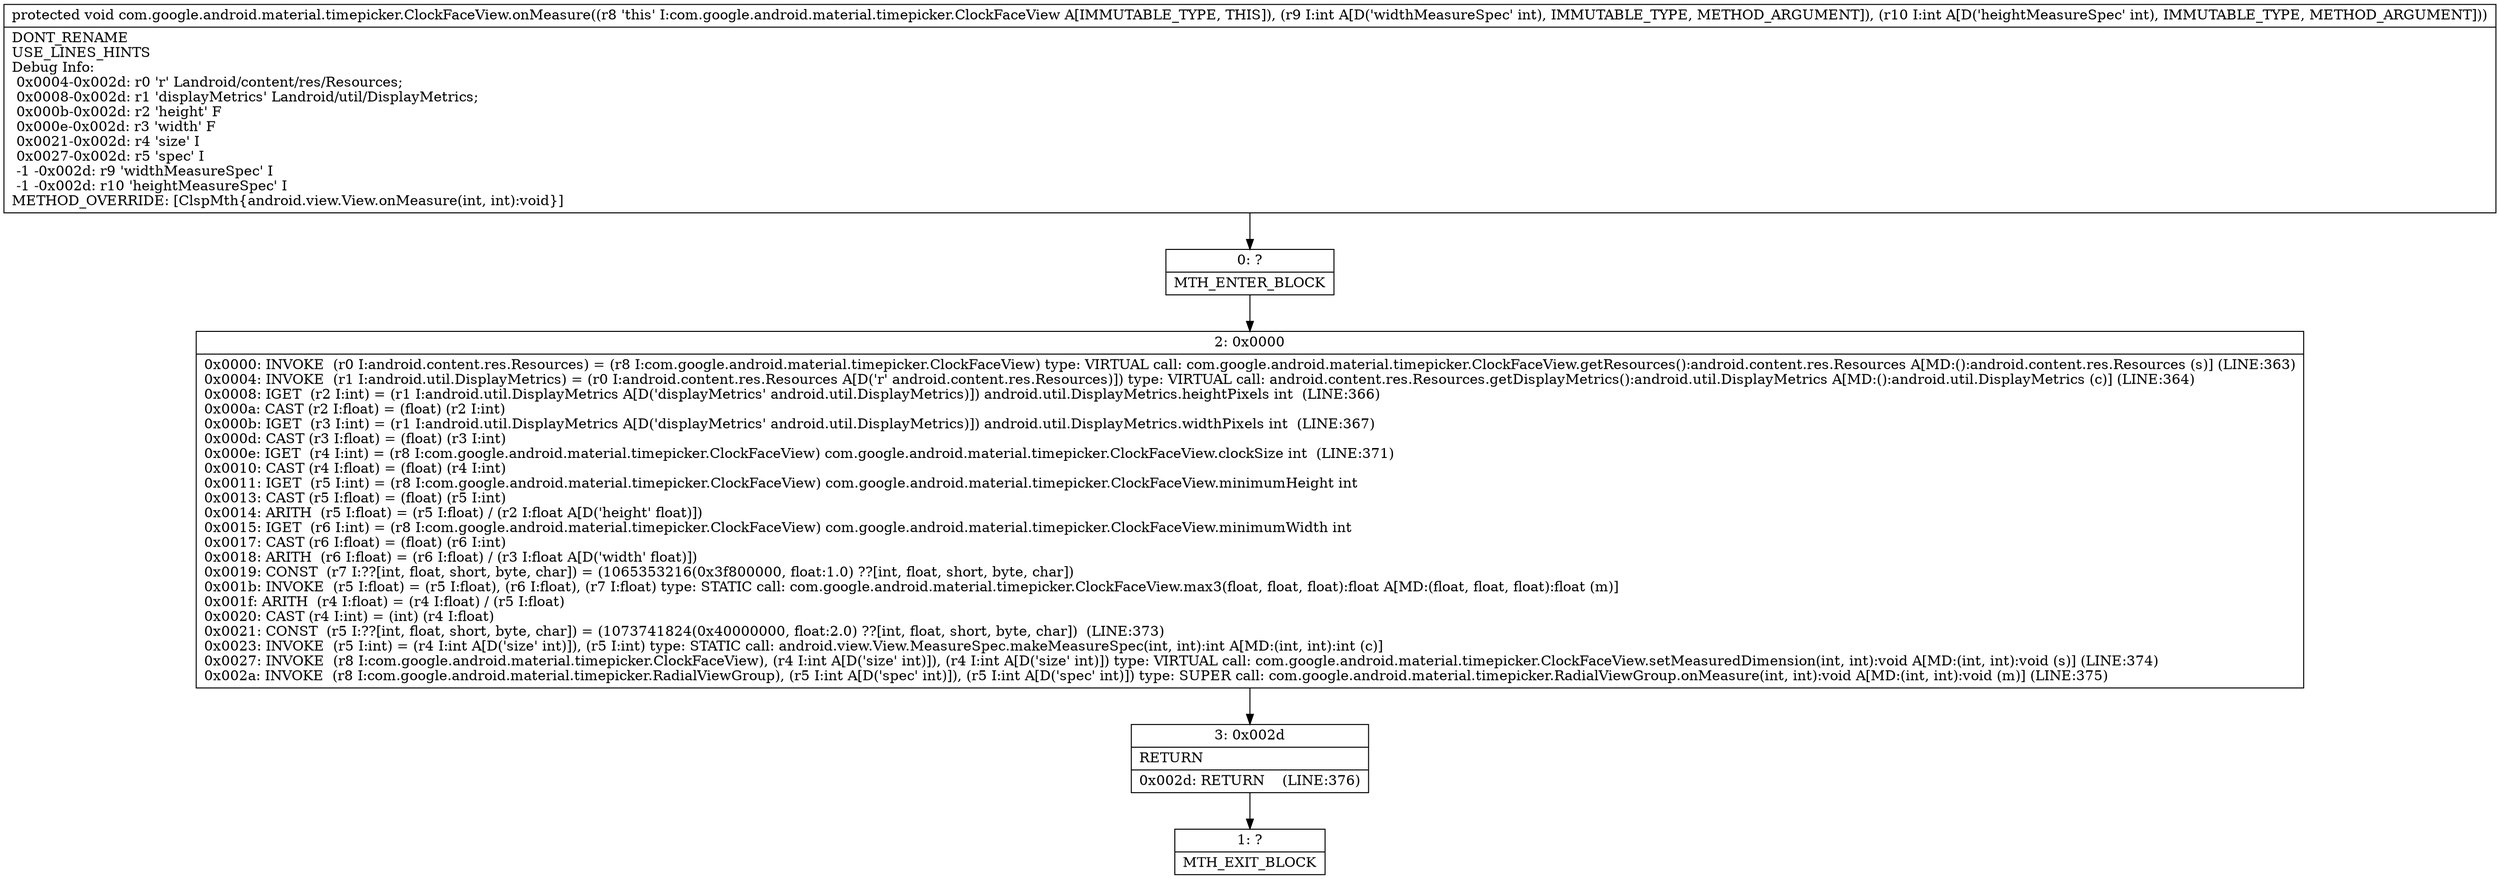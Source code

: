 digraph "CFG forcom.google.android.material.timepicker.ClockFaceView.onMeasure(II)V" {
Node_0 [shape=record,label="{0\:\ ?|MTH_ENTER_BLOCK\l}"];
Node_2 [shape=record,label="{2\:\ 0x0000|0x0000: INVOKE  (r0 I:android.content.res.Resources) = (r8 I:com.google.android.material.timepicker.ClockFaceView) type: VIRTUAL call: com.google.android.material.timepicker.ClockFaceView.getResources():android.content.res.Resources A[MD:():android.content.res.Resources (s)] (LINE:363)\l0x0004: INVOKE  (r1 I:android.util.DisplayMetrics) = (r0 I:android.content.res.Resources A[D('r' android.content.res.Resources)]) type: VIRTUAL call: android.content.res.Resources.getDisplayMetrics():android.util.DisplayMetrics A[MD:():android.util.DisplayMetrics (c)] (LINE:364)\l0x0008: IGET  (r2 I:int) = (r1 I:android.util.DisplayMetrics A[D('displayMetrics' android.util.DisplayMetrics)]) android.util.DisplayMetrics.heightPixels int  (LINE:366)\l0x000a: CAST (r2 I:float) = (float) (r2 I:int) \l0x000b: IGET  (r3 I:int) = (r1 I:android.util.DisplayMetrics A[D('displayMetrics' android.util.DisplayMetrics)]) android.util.DisplayMetrics.widthPixels int  (LINE:367)\l0x000d: CAST (r3 I:float) = (float) (r3 I:int) \l0x000e: IGET  (r4 I:int) = (r8 I:com.google.android.material.timepicker.ClockFaceView) com.google.android.material.timepicker.ClockFaceView.clockSize int  (LINE:371)\l0x0010: CAST (r4 I:float) = (float) (r4 I:int) \l0x0011: IGET  (r5 I:int) = (r8 I:com.google.android.material.timepicker.ClockFaceView) com.google.android.material.timepicker.ClockFaceView.minimumHeight int \l0x0013: CAST (r5 I:float) = (float) (r5 I:int) \l0x0014: ARITH  (r5 I:float) = (r5 I:float) \/ (r2 I:float A[D('height' float)]) \l0x0015: IGET  (r6 I:int) = (r8 I:com.google.android.material.timepicker.ClockFaceView) com.google.android.material.timepicker.ClockFaceView.minimumWidth int \l0x0017: CAST (r6 I:float) = (float) (r6 I:int) \l0x0018: ARITH  (r6 I:float) = (r6 I:float) \/ (r3 I:float A[D('width' float)]) \l0x0019: CONST  (r7 I:??[int, float, short, byte, char]) = (1065353216(0x3f800000, float:1.0) ??[int, float, short, byte, char]) \l0x001b: INVOKE  (r5 I:float) = (r5 I:float), (r6 I:float), (r7 I:float) type: STATIC call: com.google.android.material.timepicker.ClockFaceView.max3(float, float, float):float A[MD:(float, float, float):float (m)]\l0x001f: ARITH  (r4 I:float) = (r4 I:float) \/ (r5 I:float) \l0x0020: CAST (r4 I:int) = (int) (r4 I:float) \l0x0021: CONST  (r5 I:??[int, float, short, byte, char]) = (1073741824(0x40000000, float:2.0) ??[int, float, short, byte, char])  (LINE:373)\l0x0023: INVOKE  (r5 I:int) = (r4 I:int A[D('size' int)]), (r5 I:int) type: STATIC call: android.view.View.MeasureSpec.makeMeasureSpec(int, int):int A[MD:(int, int):int (c)]\l0x0027: INVOKE  (r8 I:com.google.android.material.timepicker.ClockFaceView), (r4 I:int A[D('size' int)]), (r4 I:int A[D('size' int)]) type: VIRTUAL call: com.google.android.material.timepicker.ClockFaceView.setMeasuredDimension(int, int):void A[MD:(int, int):void (s)] (LINE:374)\l0x002a: INVOKE  (r8 I:com.google.android.material.timepicker.RadialViewGroup), (r5 I:int A[D('spec' int)]), (r5 I:int A[D('spec' int)]) type: SUPER call: com.google.android.material.timepicker.RadialViewGroup.onMeasure(int, int):void A[MD:(int, int):void (m)] (LINE:375)\l}"];
Node_3 [shape=record,label="{3\:\ 0x002d|RETURN\l|0x002d: RETURN    (LINE:376)\l}"];
Node_1 [shape=record,label="{1\:\ ?|MTH_EXIT_BLOCK\l}"];
MethodNode[shape=record,label="{protected void com.google.android.material.timepicker.ClockFaceView.onMeasure((r8 'this' I:com.google.android.material.timepicker.ClockFaceView A[IMMUTABLE_TYPE, THIS]), (r9 I:int A[D('widthMeasureSpec' int), IMMUTABLE_TYPE, METHOD_ARGUMENT]), (r10 I:int A[D('heightMeasureSpec' int), IMMUTABLE_TYPE, METHOD_ARGUMENT]))  | DONT_RENAME\lUSE_LINES_HINTS\lDebug Info:\l  0x0004\-0x002d: r0 'r' Landroid\/content\/res\/Resources;\l  0x0008\-0x002d: r1 'displayMetrics' Landroid\/util\/DisplayMetrics;\l  0x000b\-0x002d: r2 'height' F\l  0x000e\-0x002d: r3 'width' F\l  0x0021\-0x002d: r4 'size' I\l  0x0027\-0x002d: r5 'spec' I\l  \-1 \-0x002d: r9 'widthMeasureSpec' I\l  \-1 \-0x002d: r10 'heightMeasureSpec' I\lMETHOD_OVERRIDE: [ClspMth\{android.view.View.onMeasure(int, int):void\}]\l}"];
MethodNode -> Node_0;Node_0 -> Node_2;
Node_2 -> Node_3;
Node_3 -> Node_1;
}

